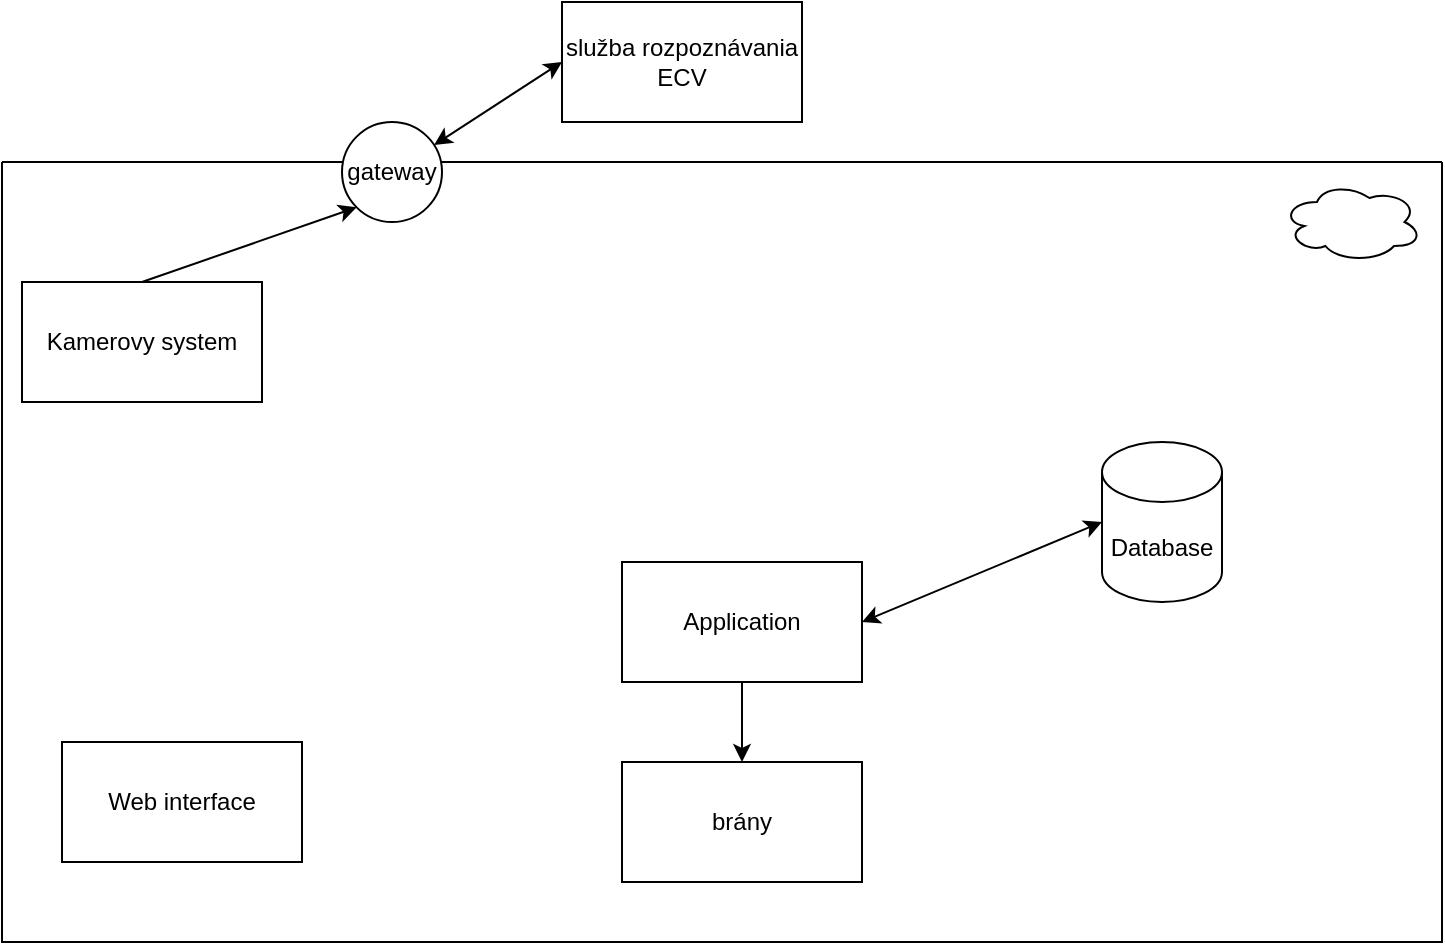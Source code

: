 <mxfile version="21.7.2" type="github">
  <diagram name="Page-1" id="A-a1IZMnN2A81CJ82bNA">
    <mxGraphModel dx="954" dy="591" grid="1" gridSize="10" guides="1" tooltips="1" connect="1" arrows="1" fold="1" page="1" pageScale="1" pageWidth="850" pageHeight="1100" math="0" shadow="0">
      <root>
        <mxCell id="0" />
        <mxCell id="1" parent="0" />
        <mxCell id="VL0jRfip9Yw0aysPLbHK-1" value="Database" style="shape=cylinder3;whiteSpace=wrap;html=1;boundedLbl=1;backgroundOutline=1;size=15;" vertex="1" parent="1">
          <mxGeometry x="580" y="250" width="60" height="80" as="geometry" />
        </mxCell>
        <mxCell id="VL0jRfip9Yw0aysPLbHK-3" value="" style="endArrow=classic;startArrow=classic;html=1;rounded=0;entryX=0;entryY=0.5;entryDx=0;entryDy=0;entryPerimeter=0;exitX=1;exitY=0.5;exitDx=0;exitDy=0;" edge="1" parent="1" source="VL0jRfip9Yw0aysPLbHK-2" target="VL0jRfip9Yw0aysPLbHK-1">
          <mxGeometry width="50" height="50" relative="1" as="geometry">
            <mxPoint x="400" y="330" as="sourcePoint" />
            <mxPoint x="450" y="280" as="targetPoint" />
          </mxGeometry>
        </mxCell>
        <mxCell id="VL0jRfip9Yw0aysPLbHK-6" value="služba rozpoznávania ECV" style="rounded=0;whiteSpace=wrap;html=1;" vertex="1" parent="1">
          <mxGeometry x="310" y="30" width="120" height="60" as="geometry" />
        </mxCell>
        <mxCell id="VL0jRfip9Yw0aysPLbHK-8" value="brány" style="rounded=0;whiteSpace=wrap;html=1;" vertex="1" parent="1">
          <mxGeometry x="340" y="410" width="120" height="60" as="geometry" />
        </mxCell>
        <mxCell id="VL0jRfip9Yw0aysPLbHK-9" value="" style="endArrow=classic;html=1;rounded=0;exitX=0.5;exitY=1;exitDx=0;exitDy=0;entryX=0.5;entryY=0;entryDx=0;entryDy=0;" edge="1" parent="1" source="VL0jRfip9Yw0aysPLbHK-2" target="VL0jRfip9Yw0aysPLbHK-8">
          <mxGeometry width="50" height="50" relative="1" as="geometry">
            <mxPoint x="400" y="330" as="sourcePoint" />
            <mxPoint x="450" y="280" as="targetPoint" />
          </mxGeometry>
        </mxCell>
        <mxCell id="VL0jRfip9Yw0aysPLbHK-11" value="" style="swimlane;startSize=0;" vertex="1" parent="1">
          <mxGeometry x="30" y="110" width="720" height="390" as="geometry" />
        </mxCell>
        <mxCell id="VL0jRfip9Yw0aysPLbHK-12" value="" style="ellipse;shape=cloud;whiteSpace=wrap;html=1;" vertex="1" parent="VL0jRfip9Yw0aysPLbHK-11">
          <mxGeometry x="640" y="10" width="70" height="40" as="geometry" />
        </mxCell>
        <mxCell id="VL0jRfip9Yw0aysPLbHK-5" value="Kamerovy system" style="rounded=0;whiteSpace=wrap;html=1;" vertex="1" parent="VL0jRfip9Yw0aysPLbHK-11">
          <mxGeometry x="10" y="60" width="120" height="60" as="geometry" />
        </mxCell>
        <mxCell id="VL0jRfip9Yw0aysPLbHK-2" value="Application" style="rounded=0;whiteSpace=wrap;html=1;" vertex="1" parent="VL0jRfip9Yw0aysPLbHK-11">
          <mxGeometry x="310" y="200" width="120" height="60" as="geometry" />
        </mxCell>
        <mxCell id="VL0jRfip9Yw0aysPLbHK-4" value="Web interface" style="rounded=0;whiteSpace=wrap;html=1;" vertex="1" parent="VL0jRfip9Yw0aysPLbHK-11">
          <mxGeometry x="30" y="290" width="120" height="60" as="geometry" />
        </mxCell>
        <mxCell id="VL0jRfip9Yw0aysPLbHK-13" value="gateway&lt;br&gt;" style="ellipse;whiteSpace=wrap;html=1;aspect=fixed;" vertex="1" parent="1">
          <mxGeometry x="200" y="90" width="50" height="50" as="geometry" />
        </mxCell>
        <mxCell id="VL0jRfip9Yw0aysPLbHK-18" value="" style="endArrow=classic;startArrow=classic;html=1;rounded=0;entryX=0;entryY=0.5;entryDx=0;entryDy=0;" edge="1" parent="1" source="VL0jRfip9Yw0aysPLbHK-13" target="VL0jRfip9Yw0aysPLbHK-6">
          <mxGeometry width="50" height="50" relative="1" as="geometry">
            <mxPoint x="400" y="330" as="sourcePoint" />
            <mxPoint x="450" y="280" as="targetPoint" />
          </mxGeometry>
        </mxCell>
        <mxCell id="VL0jRfip9Yw0aysPLbHK-20" value="" style="endArrow=classic;html=1;rounded=0;exitX=0.5;exitY=0;exitDx=0;exitDy=0;entryX=0;entryY=1;entryDx=0;entryDy=0;" edge="1" parent="1" source="VL0jRfip9Yw0aysPLbHK-5" target="VL0jRfip9Yw0aysPLbHK-13">
          <mxGeometry width="50" height="50" relative="1" as="geometry">
            <mxPoint x="400" y="330" as="sourcePoint" />
            <mxPoint x="450" y="280" as="targetPoint" />
          </mxGeometry>
        </mxCell>
      </root>
    </mxGraphModel>
  </diagram>
</mxfile>
